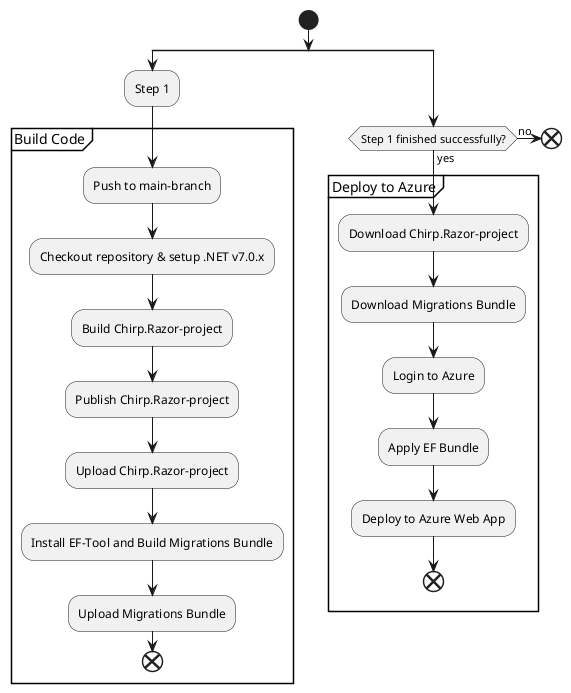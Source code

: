 @startuml Autodeploy

start
split
:Step 1;
partition "Build Code" {

:Push to main-branch;
:Checkout repository & setup .NET v7.0.x;
:Build Chirp.Razor-project;
:Publish Chirp.Razor-project;
:Upload Chirp.Razor-project;
:Install EF-Tool and Build Migrations Bundle;
:Upload Migrations Bundle;
end
}

split again
if(Step 1 finished successfully?) then (yes)
	partition "Deploy to Azure" {
	
	:Download Chirp.Razor-project;
	:Download Migrations Bundle;
	:Login to Azure;
	:Apply EF Bundle;
	:Deploy to Azure Web App;
	end
	}
else (no)
	end
endif
split end



@enduml

